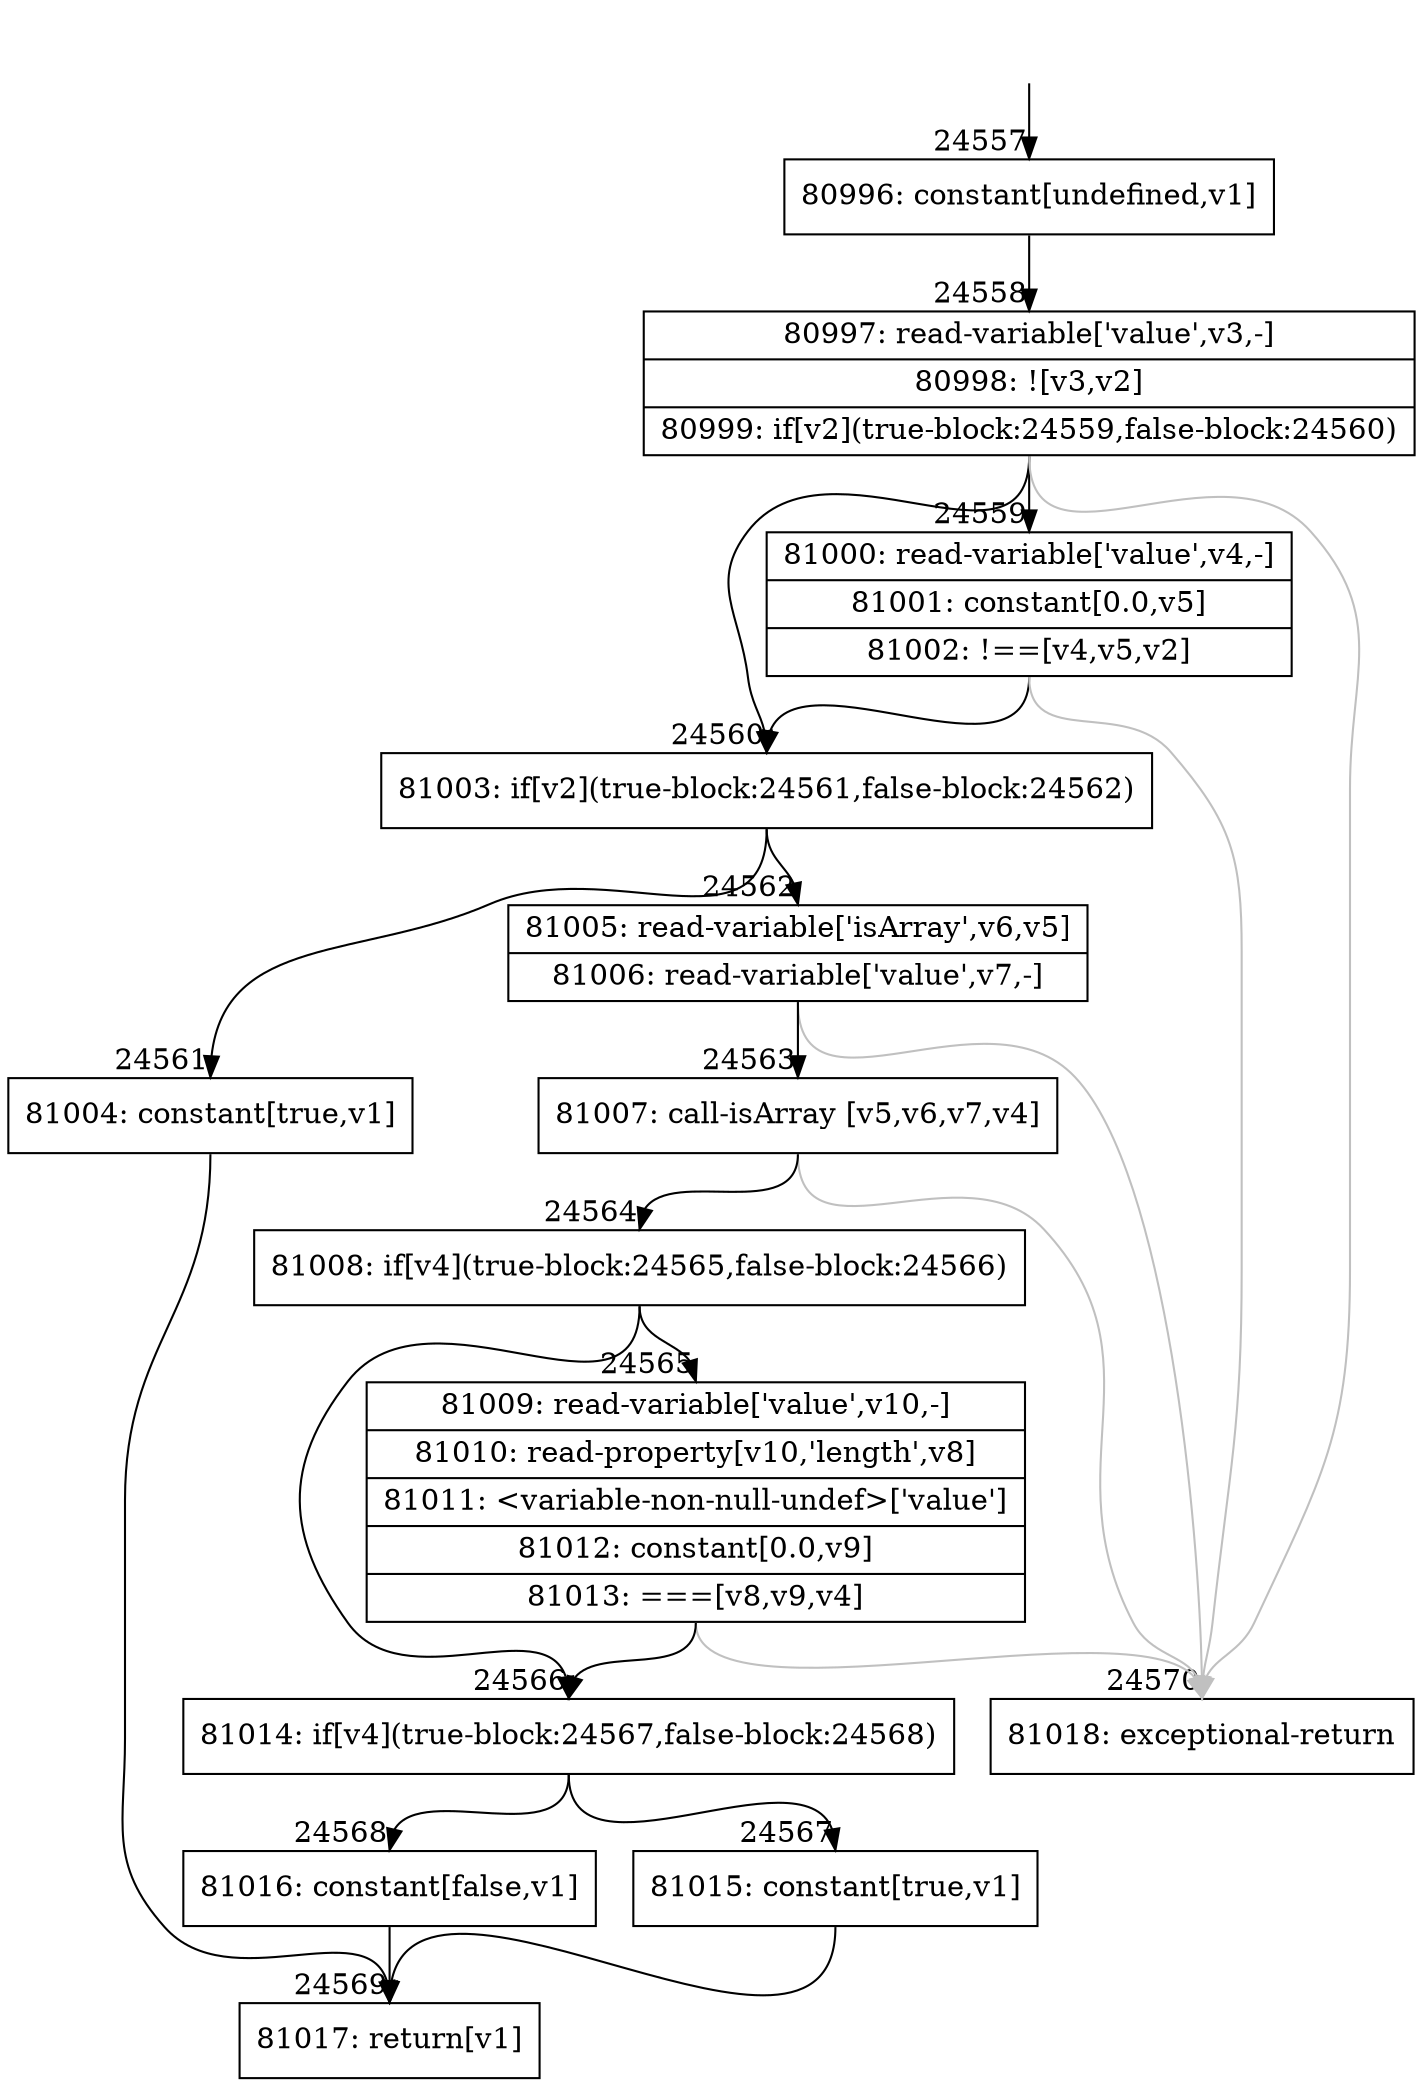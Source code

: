 digraph {
rankdir="TD"
BB_entry2151[shape=none,label=""];
BB_entry2151 -> BB24557 [tailport=s, headport=n, headlabel="    24557"]
BB24557 [shape=record label="{80996: constant[undefined,v1]}" ] 
BB24557 -> BB24558 [tailport=s, headport=n, headlabel="      24558"]
BB24558 [shape=record label="{80997: read-variable['value',v3,-]|80998: ![v3,v2]|80999: if[v2](true-block:24559,false-block:24560)}" ] 
BB24558 -> BB24560 [tailport=s, headport=n, headlabel="      24560"]
BB24558 -> BB24559 [tailport=s, headport=n, headlabel="      24559"]
BB24558 -> BB24570 [tailport=s, headport=n, color=gray, headlabel="      24570"]
BB24559 [shape=record label="{81000: read-variable['value',v4,-]|81001: constant[0.0,v5]|81002: !==[v4,v5,v2]}" ] 
BB24559 -> BB24560 [tailport=s, headport=n]
BB24559 -> BB24570 [tailport=s, headport=n, color=gray]
BB24560 [shape=record label="{81003: if[v2](true-block:24561,false-block:24562)}" ] 
BB24560 -> BB24561 [tailport=s, headport=n, headlabel="      24561"]
BB24560 -> BB24562 [tailport=s, headport=n, headlabel="      24562"]
BB24561 [shape=record label="{81004: constant[true,v1]}" ] 
BB24561 -> BB24569 [tailport=s, headport=n, headlabel="      24569"]
BB24562 [shape=record label="{81005: read-variable['isArray',v6,v5]|81006: read-variable['value',v7,-]}" ] 
BB24562 -> BB24563 [tailport=s, headport=n, headlabel="      24563"]
BB24562 -> BB24570 [tailport=s, headport=n, color=gray]
BB24563 [shape=record label="{81007: call-isArray [v5,v6,v7,v4]}" ] 
BB24563 -> BB24564 [tailport=s, headport=n, headlabel="      24564"]
BB24563 -> BB24570 [tailport=s, headport=n, color=gray]
BB24564 [shape=record label="{81008: if[v4](true-block:24565,false-block:24566)}" ] 
BB24564 -> BB24566 [tailport=s, headport=n, headlabel="      24566"]
BB24564 -> BB24565 [tailport=s, headport=n, headlabel="      24565"]
BB24565 [shape=record label="{81009: read-variable['value',v10,-]|81010: read-property[v10,'length',v8]|81011: \<variable-non-null-undef\>['value']|81012: constant[0.0,v9]|81013: ===[v8,v9,v4]}" ] 
BB24565 -> BB24566 [tailport=s, headport=n]
BB24565 -> BB24570 [tailport=s, headport=n, color=gray]
BB24566 [shape=record label="{81014: if[v4](true-block:24567,false-block:24568)}" ] 
BB24566 -> BB24567 [tailport=s, headport=n, headlabel="      24567"]
BB24566 -> BB24568 [tailport=s, headport=n, headlabel="      24568"]
BB24567 [shape=record label="{81015: constant[true,v1]}" ] 
BB24567 -> BB24569 [tailport=s, headport=n]
BB24568 [shape=record label="{81016: constant[false,v1]}" ] 
BB24568 -> BB24569 [tailport=s, headport=n]
BB24569 [shape=record label="{81017: return[v1]}" ] 
BB24570 [shape=record label="{81018: exceptional-return}" ] 
//#$~ 46080
}
